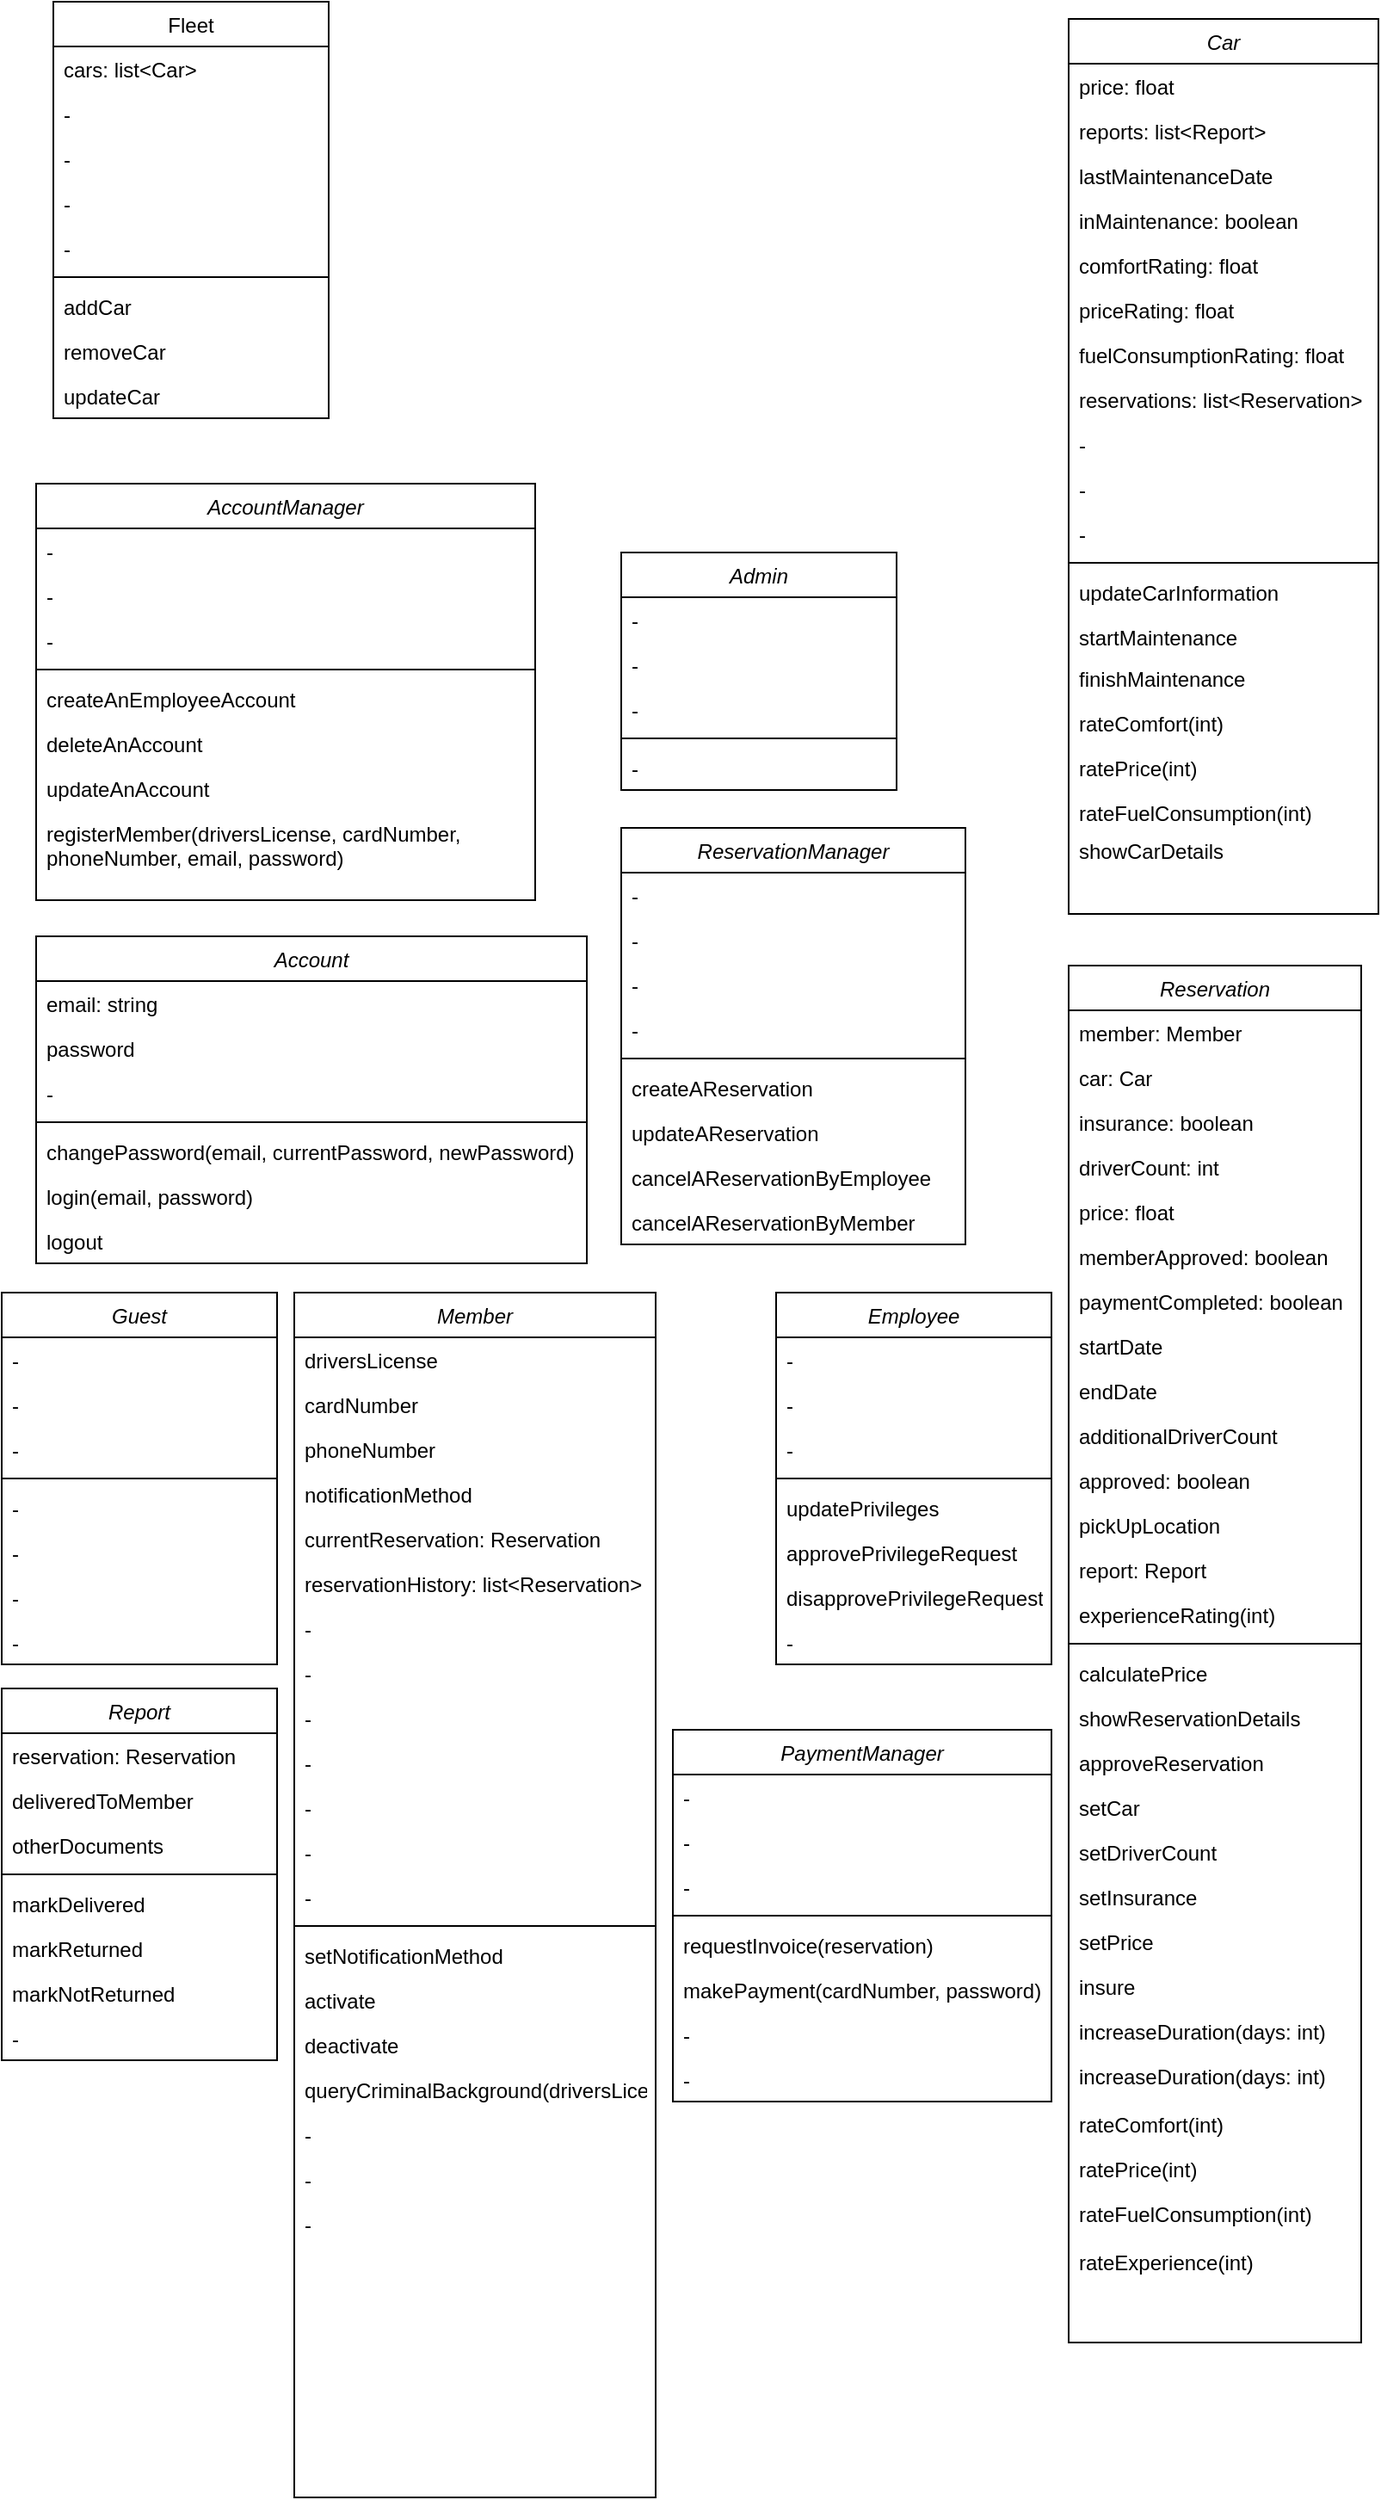 <mxfile version="12.9.11" type="device"><diagram id="C5RBs43oDa-KdzZeNtuy" name="Page-1"><mxGraphModel dx="1422" dy="1914" grid="1" gridSize="10" guides="1" tooltips="1" connect="1" arrows="1" fold="1" page="1" pageScale="1" pageWidth="827" pageHeight="1169" math="0" shadow="0"><root><mxCell id="WIyWlLk6GJQsqaUBKTNV-0"/><mxCell id="WIyWlLk6GJQsqaUBKTNV-1" parent="WIyWlLk6GJQsqaUBKTNV-0"/><mxCell id="zkfFHV4jXpPFQw0GAbJ--0" value="Admin" style="swimlane;fontStyle=2;align=center;verticalAlign=top;childLayout=stackLayout;horizontal=1;startSize=26;horizontalStack=0;resizeParent=1;resizeLast=0;collapsible=1;marginBottom=0;rounded=0;shadow=0;strokeWidth=1;" parent="WIyWlLk6GJQsqaUBKTNV-1" vertex="1"><mxGeometry x="370" y="240" width="160" height="138" as="geometry"><mxRectangle x="230" y="140" width="160" height="26" as="alternateBounds"/></mxGeometry></mxCell><mxCell id="zkfFHV4jXpPFQw0GAbJ--1" value="-" style="text;align=left;verticalAlign=top;spacingLeft=4;spacingRight=4;overflow=hidden;rotatable=0;points=[[0,0.5],[1,0.5]];portConstraint=eastwest;" parent="zkfFHV4jXpPFQw0GAbJ--0" vertex="1"><mxGeometry y="26" width="160" height="26" as="geometry"/></mxCell><mxCell id="zkfFHV4jXpPFQw0GAbJ--2" value="-" style="text;align=left;verticalAlign=top;spacingLeft=4;spacingRight=4;overflow=hidden;rotatable=0;points=[[0,0.5],[1,0.5]];portConstraint=eastwest;rounded=0;shadow=0;html=0;" parent="zkfFHV4jXpPFQw0GAbJ--0" vertex="1"><mxGeometry y="52" width="160" height="26" as="geometry"/></mxCell><mxCell id="zkfFHV4jXpPFQw0GAbJ--3" value="-" style="text;align=left;verticalAlign=top;spacingLeft=4;spacingRight=4;overflow=hidden;rotatable=0;points=[[0,0.5],[1,0.5]];portConstraint=eastwest;rounded=0;shadow=0;html=0;" parent="zkfFHV4jXpPFQw0GAbJ--0" vertex="1"><mxGeometry y="78" width="160" height="26" as="geometry"/></mxCell><mxCell id="zkfFHV4jXpPFQw0GAbJ--4" value="" style="line;html=1;strokeWidth=1;align=left;verticalAlign=middle;spacingTop=-1;spacingLeft=3;spacingRight=3;rotatable=0;labelPosition=right;points=[];portConstraint=eastwest;" parent="zkfFHV4jXpPFQw0GAbJ--0" vertex="1"><mxGeometry y="104" width="160" height="8" as="geometry"/></mxCell><mxCell id="zkfFHV4jXpPFQw0GAbJ--5" value="-" style="text;align=left;verticalAlign=top;spacingLeft=4;spacingRight=4;overflow=hidden;rotatable=0;points=[[0,0.5],[1,0.5]];portConstraint=eastwest;" parent="zkfFHV4jXpPFQw0GAbJ--0" vertex="1"><mxGeometry y="112" width="160" height="26" as="geometry"/></mxCell><mxCell id="zkfFHV4jXpPFQw0GAbJ--17" value="Fleet" style="swimlane;fontStyle=0;align=center;verticalAlign=top;childLayout=stackLayout;horizontal=1;startSize=26;horizontalStack=0;resizeParent=1;resizeLast=0;collapsible=1;marginBottom=0;rounded=0;shadow=0;strokeWidth=1;" parent="WIyWlLk6GJQsqaUBKTNV-1" vertex="1"><mxGeometry x="40" y="-80" width="160" height="242" as="geometry"><mxRectangle x="550" y="140" width="160" height="26" as="alternateBounds"/></mxGeometry></mxCell><mxCell id="zkfFHV4jXpPFQw0GAbJ--18" value="cars: list&lt;Car&gt;" style="text;align=left;verticalAlign=top;spacingLeft=4;spacingRight=4;overflow=hidden;rotatable=0;points=[[0,0.5],[1,0.5]];portConstraint=eastwest;" parent="zkfFHV4jXpPFQw0GAbJ--17" vertex="1"><mxGeometry y="26" width="160" height="26" as="geometry"/></mxCell><mxCell id="zkfFHV4jXpPFQw0GAbJ--19" value="-" style="text;align=left;verticalAlign=top;spacingLeft=4;spacingRight=4;overflow=hidden;rotatable=0;points=[[0,0.5],[1,0.5]];portConstraint=eastwest;rounded=0;shadow=0;html=0;" parent="zkfFHV4jXpPFQw0GAbJ--17" vertex="1"><mxGeometry y="52" width="160" height="26" as="geometry"/></mxCell><mxCell id="zkfFHV4jXpPFQw0GAbJ--20" value="-" style="text;align=left;verticalAlign=top;spacingLeft=4;spacingRight=4;overflow=hidden;rotatable=0;points=[[0,0.5],[1,0.5]];portConstraint=eastwest;rounded=0;shadow=0;html=0;" parent="zkfFHV4jXpPFQw0GAbJ--17" vertex="1"><mxGeometry y="78" width="160" height="26" as="geometry"/></mxCell><mxCell id="zkfFHV4jXpPFQw0GAbJ--21" value="-" style="text;align=left;verticalAlign=top;spacingLeft=4;spacingRight=4;overflow=hidden;rotatable=0;points=[[0,0.5],[1,0.5]];portConstraint=eastwest;rounded=0;shadow=0;html=0;" parent="zkfFHV4jXpPFQw0GAbJ--17" vertex="1"><mxGeometry y="104" width="160" height="26" as="geometry"/></mxCell><mxCell id="zkfFHV4jXpPFQw0GAbJ--22" value="-" style="text;align=left;verticalAlign=top;spacingLeft=4;spacingRight=4;overflow=hidden;rotatable=0;points=[[0,0.5],[1,0.5]];portConstraint=eastwest;rounded=0;shadow=0;html=0;" parent="zkfFHV4jXpPFQw0GAbJ--17" vertex="1"><mxGeometry y="130" width="160" height="26" as="geometry"/></mxCell><mxCell id="zkfFHV4jXpPFQw0GAbJ--23" value="" style="line;html=1;strokeWidth=1;align=left;verticalAlign=middle;spacingTop=-1;spacingLeft=3;spacingRight=3;rotatable=0;labelPosition=right;points=[];portConstraint=eastwest;" parent="zkfFHV4jXpPFQw0GAbJ--17" vertex="1"><mxGeometry y="156" width="160" height="8" as="geometry"/></mxCell><mxCell id="zkfFHV4jXpPFQw0GAbJ--24" value="addCar" style="text;align=left;verticalAlign=top;spacingLeft=4;spacingRight=4;overflow=hidden;rotatable=0;points=[[0,0.5],[1,0.5]];portConstraint=eastwest;" parent="zkfFHV4jXpPFQw0GAbJ--17" vertex="1"><mxGeometry y="164" width="160" height="26" as="geometry"/></mxCell><mxCell id="zkfFHV4jXpPFQw0GAbJ--25" value="removeCar" style="text;align=left;verticalAlign=top;spacingLeft=4;spacingRight=4;overflow=hidden;rotatable=0;points=[[0,0.5],[1,0.5]];portConstraint=eastwest;" parent="zkfFHV4jXpPFQw0GAbJ--17" vertex="1"><mxGeometry y="190" width="160" height="26" as="geometry"/></mxCell><mxCell id="2qs4ONxynOTmM3ThpiEe-0" value="updateCar" style="text;align=left;verticalAlign=top;spacingLeft=4;spacingRight=4;overflow=hidden;rotatable=0;points=[[0,0.5],[1,0.5]];portConstraint=eastwest;" vertex="1" parent="zkfFHV4jXpPFQw0GAbJ--17"><mxGeometry y="216" width="160" height="26" as="geometry"/></mxCell><mxCell id="2qs4ONxynOTmM3ThpiEe-1" value="Employee" style="swimlane;fontStyle=2;align=center;verticalAlign=top;childLayout=stackLayout;horizontal=1;startSize=26;horizontalStack=0;resizeParent=1;resizeLast=0;collapsible=1;marginBottom=0;rounded=0;shadow=0;strokeWidth=1;" vertex="1" parent="WIyWlLk6GJQsqaUBKTNV-1"><mxGeometry x="460" y="670" width="160" height="216" as="geometry"><mxRectangle x="230" y="140" width="160" height="26" as="alternateBounds"/></mxGeometry></mxCell><mxCell id="2qs4ONxynOTmM3ThpiEe-2" value="-" style="text;align=left;verticalAlign=top;spacingLeft=4;spacingRight=4;overflow=hidden;rotatable=0;points=[[0,0.5],[1,0.5]];portConstraint=eastwest;" vertex="1" parent="2qs4ONxynOTmM3ThpiEe-1"><mxGeometry y="26" width="160" height="26" as="geometry"/></mxCell><mxCell id="2qs4ONxynOTmM3ThpiEe-3" value="-" style="text;align=left;verticalAlign=top;spacingLeft=4;spacingRight=4;overflow=hidden;rotatable=0;points=[[0,0.5],[1,0.5]];portConstraint=eastwest;rounded=0;shadow=0;html=0;" vertex="1" parent="2qs4ONxynOTmM3ThpiEe-1"><mxGeometry y="52" width="160" height="26" as="geometry"/></mxCell><mxCell id="2qs4ONxynOTmM3ThpiEe-4" value="-" style="text;align=left;verticalAlign=top;spacingLeft=4;spacingRight=4;overflow=hidden;rotatable=0;points=[[0,0.5],[1,0.5]];portConstraint=eastwest;rounded=0;shadow=0;html=0;" vertex="1" parent="2qs4ONxynOTmM3ThpiEe-1"><mxGeometry y="78" width="160" height="26" as="geometry"/></mxCell><mxCell id="2qs4ONxynOTmM3ThpiEe-5" value="" style="line;html=1;strokeWidth=1;align=left;verticalAlign=middle;spacingTop=-1;spacingLeft=3;spacingRight=3;rotatable=0;labelPosition=right;points=[];portConstraint=eastwest;" vertex="1" parent="2qs4ONxynOTmM3ThpiEe-1"><mxGeometry y="104" width="160" height="8" as="geometry"/></mxCell><mxCell id="2qs4ONxynOTmM3ThpiEe-6" value="updatePrivileges" style="text;align=left;verticalAlign=top;spacingLeft=4;spacingRight=4;overflow=hidden;rotatable=0;points=[[0,0.5],[1,0.5]];portConstraint=eastwest;" vertex="1" parent="2qs4ONxynOTmM3ThpiEe-1"><mxGeometry y="112" width="160" height="26" as="geometry"/></mxCell><mxCell id="2qs4ONxynOTmM3ThpiEe-7" value="approvePrivilegeRequest" style="text;align=left;verticalAlign=top;spacingLeft=4;spacingRight=4;overflow=hidden;rotatable=0;points=[[0,0.5],[1,0.5]];portConstraint=eastwest;" vertex="1" parent="2qs4ONxynOTmM3ThpiEe-1"><mxGeometry y="138" width="160" height="26" as="geometry"/></mxCell><mxCell id="2qs4ONxynOTmM3ThpiEe-8" value="disapprovePrivilegeRequest" style="text;align=left;verticalAlign=top;spacingLeft=4;spacingRight=4;overflow=hidden;rotatable=0;points=[[0,0.5],[1,0.5]];portConstraint=eastwest;" vertex="1" parent="2qs4ONxynOTmM3ThpiEe-1"><mxGeometry y="164" width="160" height="26" as="geometry"/></mxCell><mxCell id="2qs4ONxynOTmM3ThpiEe-46" value="-" style="text;align=left;verticalAlign=top;spacingLeft=4;spacingRight=4;overflow=hidden;rotatable=0;points=[[0,0.5],[1,0.5]];portConstraint=eastwest;" vertex="1" parent="2qs4ONxynOTmM3ThpiEe-1"><mxGeometry y="190" width="160" height="26" as="geometry"/></mxCell><mxCell id="2qs4ONxynOTmM3ThpiEe-11" value="Account" style="swimlane;fontStyle=2;align=center;verticalAlign=top;childLayout=stackLayout;horizontal=1;startSize=26;horizontalStack=0;resizeParent=1;resizeLast=0;collapsible=1;marginBottom=0;rounded=0;shadow=0;strokeWidth=1;" vertex="1" parent="WIyWlLk6GJQsqaUBKTNV-1"><mxGeometry x="30" y="463" width="320" height="190" as="geometry"><mxRectangle x="230" y="140" width="160" height="26" as="alternateBounds"/></mxGeometry></mxCell><mxCell id="2qs4ONxynOTmM3ThpiEe-12" value="email: string" style="text;align=left;verticalAlign=top;spacingLeft=4;spacingRight=4;overflow=hidden;rotatable=0;points=[[0,0.5],[1,0.5]];portConstraint=eastwest;" vertex="1" parent="2qs4ONxynOTmM3ThpiEe-11"><mxGeometry y="26" width="320" height="26" as="geometry"/></mxCell><mxCell id="2qs4ONxynOTmM3ThpiEe-13" value="password" style="text;align=left;verticalAlign=top;spacingLeft=4;spacingRight=4;overflow=hidden;rotatable=0;points=[[0,0.5],[1,0.5]];portConstraint=eastwest;rounded=0;shadow=0;html=0;" vertex="1" parent="2qs4ONxynOTmM3ThpiEe-11"><mxGeometry y="52" width="320" height="26" as="geometry"/></mxCell><mxCell id="2qs4ONxynOTmM3ThpiEe-14" value="-" style="text;align=left;verticalAlign=top;spacingLeft=4;spacingRight=4;overflow=hidden;rotatable=0;points=[[0,0.5],[1,0.5]];portConstraint=eastwest;rounded=0;shadow=0;html=0;" vertex="1" parent="2qs4ONxynOTmM3ThpiEe-11"><mxGeometry y="78" width="320" height="26" as="geometry"/></mxCell><mxCell id="2qs4ONxynOTmM3ThpiEe-15" value="" style="line;html=1;strokeWidth=1;align=left;verticalAlign=middle;spacingTop=-1;spacingLeft=3;spacingRight=3;rotatable=0;labelPosition=right;points=[];portConstraint=eastwest;" vertex="1" parent="2qs4ONxynOTmM3ThpiEe-11"><mxGeometry y="104" width="320" height="8" as="geometry"/></mxCell><mxCell id="2qs4ONxynOTmM3ThpiEe-16" value="changePassword(email, currentPassword, newPassword)" style="text;align=left;verticalAlign=top;spacingLeft=4;spacingRight=4;overflow=hidden;rotatable=0;points=[[0,0.5],[1,0.5]];portConstraint=eastwest;whiteSpace=wrap;" vertex="1" parent="2qs4ONxynOTmM3ThpiEe-11"><mxGeometry y="112" width="320" height="26" as="geometry"/></mxCell><mxCell id="2qs4ONxynOTmM3ThpiEe-17" value="login(email, password)" style="text;align=left;verticalAlign=top;spacingLeft=4;spacingRight=4;overflow=hidden;rotatable=0;points=[[0,0.5],[1,0.5]];portConstraint=eastwest;" vertex="1" parent="2qs4ONxynOTmM3ThpiEe-11"><mxGeometry y="138" width="320" height="26" as="geometry"/></mxCell><mxCell id="2qs4ONxynOTmM3ThpiEe-18" value="logout" style="text;align=left;verticalAlign=top;spacingLeft=4;spacingRight=4;overflow=hidden;rotatable=0;points=[[0,0.5],[1,0.5]];portConstraint=eastwest;" vertex="1" parent="2qs4ONxynOTmM3ThpiEe-11"><mxGeometry y="164" width="320" height="26" as="geometry"/></mxCell><mxCell id="2qs4ONxynOTmM3ThpiEe-27" value="AccountManager" style="swimlane;fontStyle=2;align=center;verticalAlign=top;childLayout=stackLayout;horizontal=1;startSize=26;horizontalStack=0;resizeParent=1;resizeLast=0;collapsible=1;marginBottom=0;rounded=0;shadow=0;strokeWidth=1;" vertex="1" parent="WIyWlLk6GJQsqaUBKTNV-1"><mxGeometry x="30" y="200" width="290" height="242" as="geometry"><mxRectangle x="230" y="140" width="160" height="26" as="alternateBounds"/></mxGeometry></mxCell><mxCell id="2qs4ONxynOTmM3ThpiEe-28" value="-" style="text;align=left;verticalAlign=top;spacingLeft=4;spacingRight=4;overflow=hidden;rotatable=0;points=[[0,0.5],[1,0.5]];portConstraint=eastwest;" vertex="1" parent="2qs4ONxynOTmM3ThpiEe-27"><mxGeometry y="26" width="290" height="26" as="geometry"/></mxCell><mxCell id="2qs4ONxynOTmM3ThpiEe-29" value="-" style="text;align=left;verticalAlign=top;spacingLeft=4;spacingRight=4;overflow=hidden;rotatable=0;points=[[0,0.5],[1,0.5]];portConstraint=eastwest;rounded=0;shadow=0;html=0;" vertex="1" parent="2qs4ONxynOTmM3ThpiEe-27"><mxGeometry y="52" width="290" height="26" as="geometry"/></mxCell><mxCell id="2qs4ONxynOTmM3ThpiEe-30" value="-" style="text;align=left;verticalAlign=top;spacingLeft=4;spacingRight=4;overflow=hidden;rotatable=0;points=[[0,0.5],[1,0.5]];portConstraint=eastwest;rounded=0;shadow=0;html=0;" vertex="1" parent="2qs4ONxynOTmM3ThpiEe-27"><mxGeometry y="78" width="290" height="26" as="geometry"/></mxCell><mxCell id="2qs4ONxynOTmM3ThpiEe-31" value="" style="line;html=1;strokeWidth=1;align=left;verticalAlign=middle;spacingTop=-1;spacingLeft=3;spacingRight=3;rotatable=0;labelPosition=right;points=[];portConstraint=eastwest;" vertex="1" parent="2qs4ONxynOTmM3ThpiEe-27"><mxGeometry y="104" width="290" height="8" as="geometry"/></mxCell><mxCell id="2qs4ONxynOTmM3ThpiEe-32" value="createAnEmployeeAccount" style="text;align=left;verticalAlign=top;spacingLeft=4;spacingRight=4;overflow=hidden;rotatable=0;points=[[0,0.5],[1,0.5]];portConstraint=eastwest;" vertex="1" parent="2qs4ONxynOTmM3ThpiEe-27"><mxGeometry y="112" width="290" height="26" as="geometry"/></mxCell><mxCell id="2qs4ONxynOTmM3ThpiEe-33" value="deleteAnAccount" style="text;align=left;verticalAlign=top;spacingLeft=4;spacingRight=4;overflow=hidden;rotatable=0;points=[[0,0.5],[1,0.5]];portConstraint=eastwest;" vertex="1" parent="2qs4ONxynOTmM3ThpiEe-27"><mxGeometry y="138" width="290" height="26" as="geometry"/></mxCell><mxCell id="2qs4ONxynOTmM3ThpiEe-34" value="updateAnAccount" style="text;align=left;verticalAlign=top;spacingLeft=4;spacingRight=4;overflow=hidden;rotatable=0;points=[[0,0.5],[1,0.5]];portConstraint=eastwest;" vertex="1" parent="2qs4ONxynOTmM3ThpiEe-27"><mxGeometry y="164" width="290" height="26" as="geometry"/></mxCell><mxCell id="2qs4ONxynOTmM3ThpiEe-75" value="registerMember(driversLicense, cardNumber, phoneNumber, email, password)" style="text;align=left;verticalAlign=top;spacingLeft=4;spacingRight=4;overflow=hidden;rotatable=0;points=[[0,0.5],[1,0.5]];portConstraint=eastwest;whiteSpace=wrap;" vertex="1" parent="2qs4ONxynOTmM3ThpiEe-27"><mxGeometry y="190" width="290" height="40" as="geometry"/></mxCell><mxCell id="2qs4ONxynOTmM3ThpiEe-35" value="Guest" style="swimlane;fontStyle=2;align=center;verticalAlign=top;childLayout=stackLayout;horizontal=1;startSize=26;horizontalStack=0;resizeParent=1;resizeLast=0;collapsible=1;marginBottom=0;rounded=0;shadow=0;strokeWidth=1;" vertex="1" parent="WIyWlLk6GJQsqaUBKTNV-1"><mxGeometry x="10" y="670" width="160" height="216" as="geometry"><mxRectangle x="230" y="140" width="160" height="26" as="alternateBounds"/></mxGeometry></mxCell><mxCell id="2qs4ONxynOTmM3ThpiEe-36" value="-" style="text;align=left;verticalAlign=top;spacingLeft=4;spacingRight=4;overflow=hidden;rotatable=0;points=[[0,0.5],[1,0.5]];portConstraint=eastwest;" vertex="1" parent="2qs4ONxynOTmM3ThpiEe-35"><mxGeometry y="26" width="160" height="26" as="geometry"/></mxCell><mxCell id="2qs4ONxynOTmM3ThpiEe-37" value="-" style="text;align=left;verticalAlign=top;spacingLeft=4;spacingRight=4;overflow=hidden;rotatable=0;points=[[0,0.5],[1,0.5]];portConstraint=eastwest;rounded=0;shadow=0;html=0;" vertex="1" parent="2qs4ONxynOTmM3ThpiEe-35"><mxGeometry y="52" width="160" height="26" as="geometry"/></mxCell><mxCell id="2qs4ONxynOTmM3ThpiEe-38" value="-" style="text;align=left;verticalAlign=top;spacingLeft=4;spacingRight=4;overflow=hidden;rotatable=0;points=[[0,0.5],[1,0.5]];portConstraint=eastwest;rounded=0;shadow=0;html=0;" vertex="1" parent="2qs4ONxynOTmM3ThpiEe-35"><mxGeometry y="78" width="160" height="26" as="geometry"/></mxCell><mxCell id="2qs4ONxynOTmM3ThpiEe-39" value="" style="line;html=1;strokeWidth=1;align=left;verticalAlign=middle;spacingTop=-1;spacingLeft=3;spacingRight=3;rotatable=0;labelPosition=right;points=[];portConstraint=eastwest;" vertex="1" parent="2qs4ONxynOTmM3ThpiEe-35"><mxGeometry y="104" width="160" height="8" as="geometry"/></mxCell><mxCell id="2qs4ONxynOTmM3ThpiEe-40" value="-" style="text;align=left;verticalAlign=top;spacingLeft=4;spacingRight=4;overflow=hidden;rotatable=0;points=[[0,0.5],[1,0.5]];portConstraint=eastwest;" vertex="1" parent="2qs4ONxynOTmM3ThpiEe-35"><mxGeometry y="112" width="160" height="26" as="geometry"/></mxCell><mxCell id="2qs4ONxynOTmM3ThpiEe-41" value="-" style="text;align=left;verticalAlign=top;spacingLeft=4;spacingRight=4;overflow=hidden;rotatable=0;points=[[0,0.5],[1,0.5]];portConstraint=eastwest;" vertex="1" parent="2qs4ONxynOTmM3ThpiEe-35"><mxGeometry y="138" width="160" height="26" as="geometry"/></mxCell><mxCell id="2qs4ONxynOTmM3ThpiEe-42" value="-" style="text;align=left;verticalAlign=top;spacingLeft=4;spacingRight=4;overflow=hidden;rotatable=0;points=[[0,0.5],[1,0.5]];portConstraint=eastwest;" vertex="1" parent="2qs4ONxynOTmM3ThpiEe-35"><mxGeometry y="164" width="160" height="26" as="geometry"/></mxCell><mxCell id="2qs4ONxynOTmM3ThpiEe-43" value="-" style="text;align=left;verticalAlign=top;spacingLeft=4;spacingRight=4;overflow=hidden;rotatable=0;points=[[0,0.5],[1,0.5]];portConstraint=eastwest;" vertex="1" parent="2qs4ONxynOTmM3ThpiEe-35"><mxGeometry y="190" width="160" height="26" as="geometry"/></mxCell><mxCell id="2qs4ONxynOTmM3ThpiEe-57" value="Car" style="swimlane;fontStyle=2;align=center;verticalAlign=top;childLayout=stackLayout;horizontal=1;startSize=26;horizontalStack=0;resizeParent=1;resizeLast=0;collapsible=1;marginBottom=0;rounded=0;shadow=0;strokeWidth=1;" vertex="1" parent="WIyWlLk6GJQsqaUBKTNV-1"><mxGeometry x="630" y="-70" width="180" height="520" as="geometry"><mxRectangle x="230" y="140" width="160" height="26" as="alternateBounds"/></mxGeometry></mxCell><mxCell id="2qs4ONxynOTmM3ThpiEe-58" value="price: float" style="text;align=left;verticalAlign=top;spacingLeft=4;spacingRight=4;overflow=hidden;rotatable=0;points=[[0,0.5],[1,0.5]];portConstraint=eastwest;" vertex="1" parent="2qs4ONxynOTmM3ThpiEe-57"><mxGeometry y="26" width="180" height="26" as="geometry"/></mxCell><mxCell id="2qs4ONxynOTmM3ThpiEe-59" value="reports: list&lt;Report&gt;" style="text;align=left;verticalAlign=top;spacingLeft=4;spacingRight=4;overflow=hidden;rotatable=0;points=[[0,0.5],[1,0.5]];portConstraint=eastwest;rounded=0;shadow=0;html=0;" vertex="1" parent="2qs4ONxynOTmM3ThpiEe-57"><mxGeometry y="52" width="180" height="26" as="geometry"/></mxCell><mxCell id="2qs4ONxynOTmM3ThpiEe-60" value="lastMaintenanceDate" style="text;align=left;verticalAlign=top;spacingLeft=4;spacingRight=4;overflow=hidden;rotatable=0;points=[[0,0.5],[1,0.5]];portConstraint=eastwest;rounded=0;shadow=0;html=0;" vertex="1" parent="2qs4ONxynOTmM3ThpiEe-57"><mxGeometry y="78" width="180" height="26" as="geometry"/></mxCell><mxCell id="2qs4ONxynOTmM3ThpiEe-181" value="inMaintenance: boolean" style="text;align=left;verticalAlign=top;spacingLeft=4;spacingRight=4;overflow=hidden;rotatable=0;points=[[0,0.5],[1,0.5]];portConstraint=eastwest;" vertex="1" parent="2qs4ONxynOTmM3ThpiEe-57"><mxGeometry y="104" width="180" height="26" as="geometry"/></mxCell><mxCell id="2qs4ONxynOTmM3ThpiEe-182" value="comfortRating: float" style="text;align=left;verticalAlign=top;spacingLeft=4;spacingRight=4;overflow=hidden;rotatable=0;points=[[0,0.5],[1,0.5]];portConstraint=eastwest;" vertex="1" parent="2qs4ONxynOTmM3ThpiEe-57"><mxGeometry y="130" width="180" height="26" as="geometry"/></mxCell><mxCell id="2qs4ONxynOTmM3ThpiEe-187" value="priceRating: float" style="text;align=left;verticalAlign=top;spacingLeft=4;spacingRight=4;overflow=hidden;rotatable=0;points=[[0,0.5],[1,0.5]];portConstraint=eastwest;" vertex="1" parent="2qs4ONxynOTmM3ThpiEe-57"><mxGeometry y="156" width="180" height="26" as="geometry"/></mxCell><mxCell id="2qs4ONxynOTmM3ThpiEe-188" value="fuelConsumptionRating: float" style="text;align=left;verticalAlign=top;spacingLeft=4;spacingRight=4;overflow=hidden;rotatable=0;points=[[0,0.5],[1,0.5]];portConstraint=eastwest;" vertex="1" parent="2qs4ONxynOTmM3ThpiEe-57"><mxGeometry y="182" width="180" height="26" as="geometry"/></mxCell><mxCell id="2qs4ONxynOTmM3ThpiEe-189" value="reservations: list&lt;Reservation&gt;" style="text;align=left;verticalAlign=top;spacingLeft=4;spacingRight=4;overflow=hidden;rotatable=0;points=[[0,0.5],[1,0.5]];portConstraint=eastwest;" vertex="1" parent="2qs4ONxynOTmM3ThpiEe-57"><mxGeometry y="208" width="180" height="26" as="geometry"/></mxCell><mxCell id="2qs4ONxynOTmM3ThpiEe-190" value="-" style="text;align=left;verticalAlign=top;spacingLeft=4;spacingRight=4;overflow=hidden;rotatable=0;points=[[0,0.5],[1,0.5]];portConstraint=eastwest;" vertex="1" parent="2qs4ONxynOTmM3ThpiEe-57"><mxGeometry y="234" width="180" height="26" as="geometry"/></mxCell><mxCell id="2qs4ONxynOTmM3ThpiEe-191" value="-" style="text;align=left;verticalAlign=top;spacingLeft=4;spacingRight=4;overflow=hidden;rotatable=0;points=[[0,0.5],[1,0.5]];portConstraint=eastwest;" vertex="1" parent="2qs4ONxynOTmM3ThpiEe-57"><mxGeometry y="260" width="180" height="26" as="geometry"/></mxCell><mxCell id="2qs4ONxynOTmM3ThpiEe-192" value="-" style="text;align=left;verticalAlign=top;spacingLeft=4;spacingRight=4;overflow=hidden;rotatable=0;points=[[0,0.5],[1,0.5]];portConstraint=eastwest;" vertex="1" parent="2qs4ONxynOTmM3ThpiEe-57"><mxGeometry y="286" width="180" height="26" as="geometry"/></mxCell><mxCell id="2qs4ONxynOTmM3ThpiEe-61" value="" style="line;html=1;strokeWidth=1;align=left;verticalAlign=middle;spacingTop=-1;spacingLeft=3;spacingRight=3;rotatable=0;labelPosition=right;points=[];portConstraint=eastwest;" vertex="1" parent="2qs4ONxynOTmM3ThpiEe-57"><mxGeometry y="312" width="180" height="8" as="geometry"/></mxCell><mxCell id="2qs4ONxynOTmM3ThpiEe-185" value="updateCarInformation" style="text;align=left;verticalAlign=top;spacingLeft=4;spacingRight=4;overflow=hidden;rotatable=0;points=[[0,0.5],[1,0.5]];portConstraint=eastwest;" vertex="1" parent="2qs4ONxynOTmM3ThpiEe-57"><mxGeometry y="320" width="180" height="26" as="geometry"/></mxCell><mxCell id="2qs4ONxynOTmM3ThpiEe-186" value="startMaintenance" style="text;align=left;verticalAlign=top;spacingLeft=4;spacingRight=4;overflow=hidden;rotatable=0;points=[[0,0.5],[1,0.5]];portConstraint=eastwest;" vertex="1" parent="2qs4ONxynOTmM3ThpiEe-57"><mxGeometry y="346" width="180" height="26" as="geometry"/></mxCell><mxCell id="2qs4ONxynOTmM3ThpiEe-63" value="Reservation" style="swimlane;fontStyle=2;align=center;verticalAlign=top;childLayout=stackLayout;horizontal=1;startSize=26;horizontalStack=0;resizeParent=1;resizeLast=0;collapsible=1;marginBottom=0;rounded=0;shadow=0;strokeWidth=1;" vertex="1" parent="WIyWlLk6GJQsqaUBKTNV-1"><mxGeometry x="630" y="480" width="170" height="800" as="geometry"><mxRectangle x="230" y="140" width="160" height="26" as="alternateBounds"/></mxGeometry></mxCell><mxCell id="2qs4ONxynOTmM3ThpiEe-64" value="member: Member" style="text;align=left;verticalAlign=top;spacingLeft=4;spacingRight=4;overflow=hidden;rotatable=0;points=[[0,0.5],[1,0.5]];portConstraint=eastwest;" vertex="1" parent="2qs4ONxynOTmM3ThpiEe-63"><mxGeometry y="26" width="170" height="26" as="geometry"/></mxCell><mxCell id="2qs4ONxynOTmM3ThpiEe-65" value="car: Car" style="text;align=left;verticalAlign=top;spacingLeft=4;spacingRight=4;overflow=hidden;rotatable=0;points=[[0,0.5],[1,0.5]];portConstraint=eastwest;rounded=0;shadow=0;html=0;" vertex="1" parent="2qs4ONxynOTmM3ThpiEe-63"><mxGeometry y="52" width="170" height="26" as="geometry"/></mxCell><mxCell id="2qs4ONxynOTmM3ThpiEe-66" value="insurance: boolean" style="text;align=left;verticalAlign=top;spacingLeft=4;spacingRight=4;overflow=hidden;rotatable=0;points=[[0,0.5],[1,0.5]];portConstraint=eastwest;rounded=0;shadow=0;html=0;" vertex="1" parent="2qs4ONxynOTmM3ThpiEe-63"><mxGeometry y="78" width="170" height="26" as="geometry"/></mxCell><mxCell id="2qs4ONxynOTmM3ThpiEe-69" value="driverCount: int" style="text;align=left;verticalAlign=top;spacingLeft=4;spacingRight=4;overflow=hidden;rotatable=0;points=[[0,0.5],[1,0.5]];portConstraint=eastwest;rounded=0;shadow=0;html=0;" vertex="1" parent="2qs4ONxynOTmM3ThpiEe-63"><mxGeometry y="104" width="170" height="26" as="geometry"/></mxCell><mxCell id="2qs4ONxynOTmM3ThpiEe-70" value="price: float" style="text;align=left;verticalAlign=top;spacingLeft=4;spacingRight=4;overflow=hidden;rotatable=0;points=[[0,0.5],[1,0.5]];portConstraint=eastwest;rounded=0;shadow=0;html=0;" vertex="1" parent="2qs4ONxynOTmM3ThpiEe-63"><mxGeometry y="130" width="170" height="26" as="geometry"/></mxCell><mxCell id="2qs4ONxynOTmM3ThpiEe-72" value="memberApproved: boolean" style="text;align=left;verticalAlign=top;spacingLeft=4;spacingRight=4;overflow=hidden;rotatable=0;points=[[0,0.5],[1,0.5]];portConstraint=eastwest;rounded=0;shadow=0;html=0;" vertex="1" parent="2qs4ONxynOTmM3ThpiEe-63"><mxGeometry y="156" width="170" height="26" as="geometry"/></mxCell><mxCell id="2qs4ONxynOTmM3ThpiEe-73" value="paymentCompleted: boolean" style="text;align=left;verticalAlign=top;spacingLeft=4;spacingRight=4;overflow=hidden;rotatable=0;points=[[0,0.5],[1,0.5]];portConstraint=eastwest;rounded=0;shadow=0;html=0;" vertex="1" parent="2qs4ONxynOTmM3ThpiEe-63"><mxGeometry y="182" width="170" height="26" as="geometry"/></mxCell><mxCell id="2qs4ONxynOTmM3ThpiEe-74" value="startDate" style="text;align=left;verticalAlign=top;spacingLeft=4;spacingRight=4;overflow=hidden;rotatable=0;points=[[0,0.5],[1,0.5]];portConstraint=eastwest;rounded=0;shadow=0;html=0;" vertex="1" parent="2qs4ONxynOTmM3ThpiEe-63"><mxGeometry y="208" width="170" height="26" as="geometry"/></mxCell><mxCell id="2qs4ONxynOTmM3ThpiEe-97" value="endDate" style="text;align=left;verticalAlign=top;spacingLeft=4;spacingRight=4;overflow=hidden;rotatable=0;points=[[0,0.5],[1,0.5]];portConstraint=eastwest;rounded=0;shadow=0;html=0;" vertex="1" parent="2qs4ONxynOTmM3ThpiEe-63"><mxGeometry y="234" width="170" height="26" as="geometry"/></mxCell><mxCell id="2qs4ONxynOTmM3ThpiEe-98" value="additionalDriverCount" style="text;align=left;verticalAlign=top;spacingLeft=4;spacingRight=4;overflow=hidden;rotatable=0;points=[[0,0.5],[1,0.5]];portConstraint=eastwest;rounded=0;shadow=0;html=0;" vertex="1" parent="2qs4ONxynOTmM3ThpiEe-63"><mxGeometry y="260" width="170" height="26" as="geometry"/></mxCell><mxCell id="2qs4ONxynOTmM3ThpiEe-108" value="approved: boolean" style="text;align=left;verticalAlign=top;spacingLeft=4;spacingRight=4;overflow=hidden;rotatable=0;points=[[0,0.5],[1,0.5]];portConstraint=eastwest;rounded=0;shadow=0;html=0;" vertex="1" parent="2qs4ONxynOTmM3ThpiEe-63"><mxGeometry y="286" width="170" height="26" as="geometry"/></mxCell><mxCell id="2qs4ONxynOTmM3ThpiEe-109" value="pickUpLocation" style="text;align=left;verticalAlign=top;spacingLeft=4;spacingRight=4;overflow=hidden;rotatable=0;points=[[0,0.5],[1,0.5]];portConstraint=eastwest;rounded=0;shadow=0;html=0;" vertex="1" parent="2qs4ONxynOTmM3ThpiEe-63"><mxGeometry y="312" width="170" height="26" as="geometry"/></mxCell><mxCell id="2qs4ONxynOTmM3ThpiEe-110" value="report: Report" style="text;align=left;verticalAlign=top;spacingLeft=4;spacingRight=4;overflow=hidden;rotatable=0;points=[[0,0.5],[1,0.5]];portConstraint=eastwest;rounded=0;shadow=0;html=0;" vertex="1" parent="2qs4ONxynOTmM3ThpiEe-63"><mxGeometry y="338" width="170" height="26" as="geometry"/></mxCell><mxCell id="2qs4ONxynOTmM3ThpiEe-111" value="experienceRating(int)" style="text;align=left;verticalAlign=top;spacingLeft=4;spacingRight=4;overflow=hidden;rotatable=0;points=[[0,0.5],[1,0.5]];portConstraint=eastwest;rounded=0;shadow=0;html=0;" vertex="1" parent="2qs4ONxynOTmM3ThpiEe-63"><mxGeometry y="364" width="170" height="26" as="geometry"/></mxCell><mxCell id="2qs4ONxynOTmM3ThpiEe-114" value="" style="line;html=1;strokeWidth=1;align=left;verticalAlign=middle;spacingTop=-1;spacingLeft=3;spacingRight=3;rotatable=0;labelPosition=right;points=[];portConstraint=eastwest;" vertex="1" parent="2qs4ONxynOTmM3ThpiEe-63"><mxGeometry y="390" width="170" height="8" as="geometry"/></mxCell><mxCell id="2qs4ONxynOTmM3ThpiEe-113" value="calculatePrice" style="text;align=left;verticalAlign=top;spacingLeft=4;spacingRight=4;overflow=hidden;rotatable=0;points=[[0,0.5],[1,0.5]];portConstraint=eastwest;rounded=0;shadow=0;html=0;" vertex="1" parent="2qs4ONxynOTmM3ThpiEe-63"><mxGeometry y="398" width="170" height="26" as="geometry"/></mxCell><mxCell id="2qs4ONxynOTmM3ThpiEe-117" value="showReservationDetails" style="text;align=left;verticalAlign=top;spacingLeft=4;spacingRight=4;overflow=hidden;rotatable=0;points=[[0,0.5],[1,0.5]];portConstraint=eastwest;rounded=0;shadow=0;html=0;" vertex="1" parent="2qs4ONxynOTmM3ThpiEe-63"><mxGeometry y="424" width="170" height="26" as="geometry"/></mxCell><mxCell id="2qs4ONxynOTmM3ThpiEe-118" value="approveReservation" style="text;align=left;verticalAlign=top;spacingLeft=4;spacingRight=4;overflow=hidden;rotatable=0;points=[[0,0.5],[1,0.5]];portConstraint=eastwest;rounded=0;shadow=0;html=0;" vertex="1" parent="2qs4ONxynOTmM3ThpiEe-63"><mxGeometry y="450" width="170" height="26" as="geometry"/></mxCell><mxCell id="2qs4ONxynOTmM3ThpiEe-119" value="setCar" style="text;align=left;verticalAlign=top;spacingLeft=4;spacingRight=4;overflow=hidden;rotatable=0;points=[[0,0.5],[1,0.5]];portConstraint=eastwest;rounded=0;shadow=0;html=0;" vertex="1" parent="2qs4ONxynOTmM3ThpiEe-63"><mxGeometry y="476" width="170" height="26" as="geometry"/></mxCell><mxCell id="2qs4ONxynOTmM3ThpiEe-123" value="setDriverCount" style="text;align=left;verticalAlign=top;spacingLeft=4;spacingRight=4;overflow=hidden;rotatable=0;points=[[0,0.5],[1,0.5]];portConstraint=eastwest;rounded=0;shadow=0;html=0;" vertex="1" parent="2qs4ONxynOTmM3ThpiEe-63"><mxGeometry y="502" width="170" height="26" as="geometry"/></mxCell><mxCell id="2qs4ONxynOTmM3ThpiEe-124" value="setInsurance" style="text;align=left;verticalAlign=top;spacingLeft=4;spacingRight=4;overflow=hidden;rotatable=0;points=[[0,0.5],[1,0.5]];portConstraint=eastwest;rounded=0;shadow=0;html=0;" vertex="1" parent="2qs4ONxynOTmM3ThpiEe-63"><mxGeometry y="528" width="170" height="26" as="geometry"/></mxCell><mxCell id="2qs4ONxynOTmM3ThpiEe-131" value="setPrice" style="text;align=left;verticalAlign=top;spacingLeft=4;spacingRight=4;overflow=hidden;rotatable=0;points=[[0,0.5],[1,0.5]];portConstraint=eastwest;rounded=0;shadow=0;html=0;" vertex="1" parent="2qs4ONxynOTmM3ThpiEe-63"><mxGeometry y="554" width="170" height="26" as="geometry"/></mxCell><mxCell id="2qs4ONxynOTmM3ThpiEe-132" value="insure" style="text;align=left;verticalAlign=top;spacingLeft=4;spacingRight=4;overflow=hidden;rotatable=0;points=[[0,0.5],[1,0.5]];portConstraint=eastwest;rounded=0;shadow=0;html=0;" vertex="1" parent="2qs4ONxynOTmM3ThpiEe-63"><mxGeometry y="580" width="170" height="26" as="geometry"/></mxCell><mxCell id="2qs4ONxynOTmM3ThpiEe-133" value="increaseDuration(days: int)" style="text;align=left;verticalAlign=top;spacingLeft=4;spacingRight=4;overflow=hidden;rotatable=0;points=[[0,0.5],[1,0.5]];portConstraint=eastwest;rounded=0;shadow=0;html=0;" vertex="1" parent="2qs4ONxynOTmM3ThpiEe-63"><mxGeometry y="606" width="170" height="26" as="geometry"/></mxCell><mxCell id="2qs4ONxynOTmM3ThpiEe-202" value="increaseDuration(days: int)" style="text;align=left;verticalAlign=top;spacingLeft=4;spacingRight=4;overflow=hidden;rotatable=0;points=[[0,0.5],[1,0.5]];portConstraint=eastwest;rounded=0;shadow=0;html=0;" vertex="1" parent="2qs4ONxynOTmM3ThpiEe-63"><mxGeometry y="632" width="170" height="26" as="geometry"/></mxCell><mxCell id="2qs4ONxynOTmM3ThpiEe-80" value="ReservationManager" style="swimlane;fontStyle=2;align=center;verticalAlign=top;childLayout=stackLayout;horizontal=1;startSize=26;horizontalStack=0;resizeParent=1;resizeLast=0;collapsible=1;marginBottom=0;rounded=0;shadow=0;strokeWidth=1;" vertex="1" parent="WIyWlLk6GJQsqaUBKTNV-1"><mxGeometry x="370" y="400" width="200" height="242" as="geometry"><mxRectangle x="230" y="140" width="160" height="26" as="alternateBounds"/></mxGeometry></mxCell><mxCell id="2qs4ONxynOTmM3ThpiEe-81" value="-" style="text;align=left;verticalAlign=top;spacingLeft=4;spacingRight=4;overflow=hidden;rotatable=0;points=[[0,0.5],[1,0.5]];portConstraint=eastwest;" vertex="1" parent="2qs4ONxynOTmM3ThpiEe-80"><mxGeometry y="26" width="200" height="26" as="geometry"/></mxCell><mxCell id="2qs4ONxynOTmM3ThpiEe-82" value="-" style="text;align=left;verticalAlign=top;spacingLeft=4;spacingRight=4;overflow=hidden;rotatable=0;points=[[0,0.5],[1,0.5]];portConstraint=eastwest;rounded=0;shadow=0;html=0;" vertex="1" parent="2qs4ONxynOTmM3ThpiEe-80"><mxGeometry y="52" width="200" height="26" as="geometry"/></mxCell><mxCell id="2qs4ONxynOTmM3ThpiEe-83" value="-" style="text;align=left;verticalAlign=top;spacingLeft=4;spacingRight=4;overflow=hidden;rotatable=0;points=[[0,0.5],[1,0.5]];portConstraint=eastwest;rounded=0;shadow=0;html=0;" vertex="1" parent="2qs4ONxynOTmM3ThpiEe-80"><mxGeometry y="78" width="200" height="26" as="geometry"/></mxCell><mxCell id="2qs4ONxynOTmM3ThpiEe-86" value="-" style="text;align=left;verticalAlign=top;spacingLeft=4;spacingRight=4;overflow=hidden;rotatable=0;points=[[0,0.5],[1,0.5]];portConstraint=eastwest;rounded=0;shadow=0;html=0;" vertex="1" parent="2qs4ONxynOTmM3ThpiEe-80"><mxGeometry y="104" width="200" height="26" as="geometry"/></mxCell><mxCell id="2qs4ONxynOTmM3ThpiEe-87" value="" style="line;html=1;strokeWidth=1;align=left;verticalAlign=middle;spacingTop=-1;spacingLeft=3;spacingRight=3;rotatable=0;labelPosition=right;points=[];portConstraint=eastwest;" vertex="1" parent="2qs4ONxynOTmM3ThpiEe-80"><mxGeometry y="130" width="200" height="8" as="geometry"/></mxCell><mxCell id="2qs4ONxynOTmM3ThpiEe-89" value="createAReservation" style="text;align=left;verticalAlign=top;spacingLeft=4;spacingRight=4;overflow=hidden;rotatable=0;points=[[0,0.5],[1,0.5]];portConstraint=eastwest;rounded=0;shadow=0;html=0;" vertex="1" parent="2qs4ONxynOTmM3ThpiEe-80"><mxGeometry y="138" width="200" height="26" as="geometry"/></mxCell><mxCell id="2qs4ONxynOTmM3ThpiEe-91" value="updateAReservation" style="text;align=left;verticalAlign=top;spacingLeft=4;spacingRight=4;overflow=hidden;rotatable=0;points=[[0,0.5],[1,0.5]];portConstraint=eastwest;rounded=0;shadow=0;html=0;" vertex="1" parent="2qs4ONxynOTmM3ThpiEe-80"><mxGeometry y="164" width="200" height="26" as="geometry"/></mxCell><mxCell id="2qs4ONxynOTmM3ThpiEe-92" value="cancelAReservationByEmployee" style="text;align=left;verticalAlign=top;spacingLeft=4;spacingRight=4;overflow=hidden;rotatable=0;points=[[0,0.5],[1,0.5]];portConstraint=eastwest;rounded=0;shadow=0;html=0;" vertex="1" parent="2qs4ONxynOTmM3ThpiEe-80"><mxGeometry y="190" width="200" height="26" as="geometry"/></mxCell><mxCell id="2qs4ONxynOTmM3ThpiEe-104" value="cancelAReservationByMember" style="text;align=left;verticalAlign=top;spacingLeft=4;spacingRight=4;overflow=hidden;rotatable=0;points=[[0,0.5],[1,0.5]];portConstraint=eastwest;rounded=0;shadow=0;html=0;" vertex="1" parent="2qs4ONxynOTmM3ThpiEe-80"><mxGeometry y="216" width="200" height="26" as="geometry"/></mxCell><mxCell id="2qs4ONxynOTmM3ThpiEe-134" value="PaymentManager" style="swimlane;fontStyle=2;align=center;verticalAlign=top;childLayout=stackLayout;horizontal=1;startSize=26;horizontalStack=0;resizeParent=1;resizeLast=0;collapsible=1;marginBottom=0;rounded=0;shadow=0;strokeWidth=1;" vertex="1" parent="WIyWlLk6GJQsqaUBKTNV-1"><mxGeometry x="400" y="924" width="220" height="216" as="geometry"><mxRectangle x="230" y="140" width="160" height="26" as="alternateBounds"/></mxGeometry></mxCell><mxCell id="2qs4ONxynOTmM3ThpiEe-135" value="-" style="text;align=left;verticalAlign=top;spacingLeft=4;spacingRight=4;overflow=hidden;rotatable=0;points=[[0,0.5],[1,0.5]];portConstraint=eastwest;" vertex="1" parent="2qs4ONxynOTmM3ThpiEe-134"><mxGeometry y="26" width="220" height="26" as="geometry"/></mxCell><mxCell id="2qs4ONxynOTmM3ThpiEe-136" value="-" style="text;align=left;verticalAlign=top;spacingLeft=4;spacingRight=4;overflow=hidden;rotatable=0;points=[[0,0.5],[1,0.5]];portConstraint=eastwest;rounded=0;shadow=0;html=0;" vertex="1" parent="2qs4ONxynOTmM3ThpiEe-134"><mxGeometry y="52" width="220" height="26" as="geometry"/></mxCell><mxCell id="2qs4ONxynOTmM3ThpiEe-137" value="-" style="text;align=left;verticalAlign=top;spacingLeft=4;spacingRight=4;overflow=hidden;rotatable=0;points=[[0,0.5],[1,0.5]];portConstraint=eastwest;rounded=0;shadow=0;html=0;" vertex="1" parent="2qs4ONxynOTmM3ThpiEe-134"><mxGeometry y="78" width="220" height="26" as="geometry"/></mxCell><mxCell id="2qs4ONxynOTmM3ThpiEe-138" value="" style="line;html=1;strokeWidth=1;align=left;verticalAlign=middle;spacingTop=-1;spacingLeft=3;spacingRight=3;rotatable=0;labelPosition=right;points=[];portConstraint=eastwest;" vertex="1" parent="2qs4ONxynOTmM3ThpiEe-134"><mxGeometry y="104" width="220" height="8" as="geometry"/></mxCell><mxCell id="2qs4ONxynOTmM3ThpiEe-139" value="requestInvoice(reservation)" style="text;align=left;verticalAlign=top;spacingLeft=4;spacingRight=4;overflow=hidden;rotatable=0;points=[[0,0.5],[1,0.5]];portConstraint=eastwest;" vertex="1" parent="2qs4ONxynOTmM3ThpiEe-134"><mxGeometry y="112" width="220" height="26" as="geometry"/></mxCell><mxCell id="2qs4ONxynOTmM3ThpiEe-140" value="makePayment(cardNumber, password)" style="text;align=left;verticalAlign=top;spacingLeft=4;spacingRight=4;overflow=hidden;rotatable=0;points=[[0,0.5],[1,0.5]];portConstraint=eastwest;" vertex="1" parent="2qs4ONxynOTmM3ThpiEe-134"><mxGeometry y="138" width="220" height="26" as="geometry"/></mxCell><mxCell id="2qs4ONxynOTmM3ThpiEe-141" value="-" style="text;align=left;verticalAlign=top;spacingLeft=4;spacingRight=4;overflow=hidden;rotatable=0;points=[[0,0.5],[1,0.5]];portConstraint=eastwest;" vertex="1" parent="2qs4ONxynOTmM3ThpiEe-134"><mxGeometry y="164" width="220" height="26" as="geometry"/></mxCell><mxCell id="2qs4ONxynOTmM3ThpiEe-142" value="-" style="text;align=left;verticalAlign=top;spacingLeft=4;spacingRight=4;overflow=hidden;rotatable=0;points=[[0,0.5],[1,0.5]];portConstraint=eastwest;" vertex="1" parent="2qs4ONxynOTmM3ThpiEe-134"><mxGeometry y="190" width="220" height="26" as="geometry"/></mxCell><mxCell id="2qs4ONxynOTmM3ThpiEe-147" value="Member" style="swimlane;fontStyle=2;align=center;verticalAlign=top;childLayout=stackLayout;horizontal=1;startSize=26;horizontalStack=0;resizeParent=1;resizeLast=0;collapsible=1;marginBottom=0;rounded=0;shadow=0;strokeWidth=1;" vertex="1" parent="WIyWlLk6GJQsqaUBKTNV-1"><mxGeometry x="180" y="670" width="210" height="700" as="geometry"><mxRectangle x="230" y="140" width="160" height="26" as="alternateBounds"/></mxGeometry></mxCell><mxCell id="2qs4ONxynOTmM3ThpiEe-148" value="driversLicense" style="text;align=left;verticalAlign=top;spacingLeft=4;spacingRight=4;overflow=hidden;rotatable=0;points=[[0,0.5],[1,0.5]];portConstraint=eastwest;" vertex="1" parent="2qs4ONxynOTmM3ThpiEe-147"><mxGeometry y="26" width="210" height="26" as="geometry"/></mxCell><mxCell id="2qs4ONxynOTmM3ThpiEe-150" value="cardNumber" style="text;align=left;verticalAlign=top;spacingLeft=4;spacingRight=4;overflow=hidden;rotatable=0;points=[[0,0.5],[1,0.5]];portConstraint=eastwest;rounded=0;shadow=0;html=0;" vertex="1" parent="2qs4ONxynOTmM3ThpiEe-147"><mxGeometry y="52" width="210" height="26" as="geometry"/></mxCell><mxCell id="2qs4ONxynOTmM3ThpiEe-151" value="phoneNumber" style="text;align=left;verticalAlign=top;spacingLeft=4;spacingRight=4;overflow=hidden;rotatable=0;points=[[0,0.5],[1,0.5]];portConstraint=eastwest;rounded=0;shadow=0;html=0;" vertex="1" parent="2qs4ONxynOTmM3ThpiEe-147"><mxGeometry y="78" width="210" height="26" as="geometry"/></mxCell><mxCell id="2qs4ONxynOTmM3ThpiEe-152" value="notificationMethod" style="text;align=left;verticalAlign=top;spacingLeft=4;spacingRight=4;overflow=hidden;rotatable=0;points=[[0,0.5],[1,0.5]];portConstraint=eastwest;rounded=0;shadow=0;html=0;" vertex="1" parent="2qs4ONxynOTmM3ThpiEe-147"><mxGeometry y="104" width="210" height="26" as="geometry"/></mxCell><mxCell id="2qs4ONxynOTmM3ThpiEe-153" value="currentReservation: Reservation" style="text;align=left;verticalAlign=top;spacingLeft=4;spacingRight=4;overflow=hidden;rotatable=0;points=[[0,0.5],[1,0.5]];portConstraint=eastwest;rounded=0;shadow=0;html=0;" vertex="1" parent="2qs4ONxynOTmM3ThpiEe-147"><mxGeometry y="130" width="210" height="26" as="geometry"/></mxCell><mxCell id="2qs4ONxynOTmM3ThpiEe-154" value="reservationHistory: list&lt;Reservation&gt;" style="text;align=left;verticalAlign=top;spacingLeft=4;spacingRight=4;overflow=hidden;rotatable=0;points=[[0,0.5],[1,0.5]];portConstraint=eastwest;rounded=0;shadow=0;html=0;" vertex="1" parent="2qs4ONxynOTmM3ThpiEe-147"><mxGeometry y="156" width="210" height="26" as="geometry"/></mxCell><mxCell id="2qs4ONxynOTmM3ThpiEe-155" value="-" style="text;align=left;verticalAlign=top;spacingLeft=4;spacingRight=4;overflow=hidden;rotatable=0;points=[[0,0.5],[1,0.5]];portConstraint=eastwest;rounded=0;shadow=0;html=0;" vertex="1" parent="2qs4ONxynOTmM3ThpiEe-147"><mxGeometry y="182" width="210" height="26" as="geometry"/></mxCell><mxCell id="2qs4ONxynOTmM3ThpiEe-156" value="-" style="text;align=left;verticalAlign=top;spacingLeft=4;spacingRight=4;overflow=hidden;rotatable=0;points=[[0,0.5],[1,0.5]];portConstraint=eastwest;rounded=0;shadow=0;html=0;" vertex="1" parent="2qs4ONxynOTmM3ThpiEe-147"><mxGeometry y="208" width="210" height="26" as="geometry"/></mxCell><mxCell id="2qs4ONxynOTmM3ThpiEe-157" value="-" style="text;align=left;verticalAlign=top;spacingLeft=4;spacingRight=4;overflow=hidden;rotatable=0;points=[[0,0.5],[1,0.5]];portConstraint=eastwest;rounded=0;shadow=0;html=0;" vertex="1" parent="2qs4ONxynOTmM3ThpiEe-147"><mxGeometry y="234" width="210" height="26" as="geometry"/></mxCell><mxCell id="2qs4ONxynOTmM3ThpiEe-158" value="-" style="text;align=left;verticalAlign=top;spacingLeft=4;spacingRight=4;overflow=hidden;rotatable=0;points=[[0,0.5],[1,0.5]];portConstraint=eastwest;rounded=0;shadow=0;html=0;" vertex="1" parent="2qs4ONxynOTmM3ThpiEe-147"><mxGeometry y="260" width="210" height="26" as="geometry"/></mxCell><mxCell id="2qs4ONxynOTmM3ThpiEe-159" value="-" style="text;align=left;verticalAlign=top;spacingLeft=4;spacingRight=4;overflow=hidden;rotatable=0;points=[[0,0.5],[1,0.5]];portConstraint=eastwest;rounded=0;shadow=0;html=0;" vertex="1" parent="2qs4ONxynOTmM3ThpiEe-147"><mxGeometry y="286" width="210" height="26" as="geometry"/></mxCell><mxCell id="2qs4ONxynOTmM3ThpiEe-160" value="-" style="text;align=left;verticalAlign=top;spacingLeft=4;spacingRight=4;overflow=hidden;rotatable=0;points=[[0,0.5],[1,0.5]];portConstraint=eastwest;rounded=0;shadow=0;html=0;" vertex="1" parent="2qs4ONxynOTmM3ThpiEe-147"><mxGeometry y="312" width="210" height="26" as="geometry"/></mxCell><mxCell id="2qs4ONxynOTmM3ThpiEe-161" value="-" style="text;align=left;verticalAlign=top;spacingLeft=4;spacingRight=4;overflow=hidden;rotatable=0;points=[[0,0.5],[1,0.5]];portConstraint=eastwest;rounded=0;shadow=0;html=0;" vertex="1" parent="2qs4ONxynOTmM3ThpiEe-147"><mxGeometry y="338" width="210" height="26" as="geometry"/></mxCell><mxCell id="2qs4ONxynOTmM3ThpiEe-162" value="" style="line;html=1;strokeWidth=1;align=left;verticalAlign=middle;spacingTop=-1;spacingLeft=3;spacingRight=3;rotatable=0;labelPosition=right;points=[];portConstraint=eastwest;" vertex="1" parent="2qs4ONxynOTmM3ThpiEe-147"><mxGeometry y="364" width="210" height="8" as="geometry"/></mxCell><mxCell id="2qs4ONxynOTmM3ThpiEe-164" value="setNotificationMethod" style="text;align=left;verticalAlign=top;spacingLeft=4;spacingRight=4;overflow=hidden;rotatable=0;points=[[0,0.5],[1,0.5]];portConstraint=eastwest;rounded=0;shadow=0;html=0;" vertex="1" parent="2qs4ONxynOTmM3ThpiEe-147"><mxGeometry y="372" width="210" height="26" as="geometry"/></mxCell><mxCell id="2qs4ONxynOTmM3ThpiEe-165" value="activate" style="text;align=left;verticalAlign=top;spacingLeft=4;spacingRight=4;overflow=hidden;rotatable=0;points=[[0,0.5],[1,0.5]];portConstraint=eastwest;rounded=0;shadow=0;html=0;" vertex="1" parent="2qs4ONxynOTmM3ThpiEe-147"><mxGeometry y="398" width="210" height="26" as="geometry"/></mxCell><mxCell id="2qs4ONxynOTmM3ThpiEe-166" value="deactivate" style="text;align=left;verticalAlign=top;spacingLeft=4;spacingRight=4;overflow=hidden;rotatable=0;points=[[0,0.5],[1,0.5]];portConstraint=eastwest;rounded=0;shadow=0;html=0;" vertex="1" parent="2qs4ONxynOTmM3ThpiEe-147"><mxGeometry y="424" width="210" height="26" as="geometry"/></mxCell><mxCell id="2qs4ONxynOTmM3ThpiEe-167" value="queryCriminalBackground(driversLicense)" style="text;align=left;verticalAlign=top;spacingLeft=4;spacingRight=4;overflow=hidden;rotatable=0;points=[[0,0.5],[1,0.5]];portConstraint=eastwest;rounded=0;shadow=0;html=0;" vertex="1" parent="2qs4ONxynOTmM3ThpiEe-147"><mxGeometry y="450" width="210" height="26" as="geometry"/></mxCell><mxCell id="2qs4ONxynOTmM3ThpiEe-169" value="-" style="text;align=left;verticalAlign=top;spacingLeft=4;spacingRight=4;overflow=hidden;rotatable=0;points=[[0,0.5],[1,0.5]];portConstraint=eastwest;rounded=0;shadow=0;html=0;" vertex="1" parent="2qs4ONxynOTmM3ThpiEe-147"><mxGeometry y="476" width="210" height="26" as="geometry"/></mxCell><mxCell id="2qs4ONxynOTmM3ThpiEe-170" value="-" style="text;align=left;verticalAlign=top;spacingLeft=4;spacingRight=4;overflow=hidden;rotatable=0;points=[[0,0.5],[1,0.5]];portConstraint=eastwest;rounded=0;shadow=0;html=0;" vertex="1" parent="2qs4ONxynOTmM3ThpiEe-147"><mxGeometry y="502" width="210" height="26" as="geometry"/></mxCell><mxCell id="2qs4ONxynOTmM3ThpiEe-171" value="-" style="text;align=left;verticalAlign=top;spacingLeft=4;spacingRight=4;overflow=hidden;rotatable=0;points=[[0,0.5],[1,0.5]];portConstraint=eastwest;rounded=0;shadow=0;html=0;" vertex="1" parent="2qs4ONxynOTmM3ThpiEe-147"><mxGeometry y="528" width="210" height="26" as="geometry"/></mxCell><mxCell id="2qs4ONxynOTmM3ThpiEe-172" value="Report" style="swimlane;fontStyle=2;align=center;verticalAlign=top;childLayout=stackLayout;horizontal=1;startSize=26;horizontalStack=0;resizeParent=1;resizeLast=0;collapsible=1;marginBottom=0;rounded=0;shadow=0;strokeWidth=1;" vertex="1" parent="WIyWlLk6GJQsqaUBKTNV-1"><mxGeometry x="10" y="900" width="160" height="216" as="geometry"><mxRectangle x="230" y="140" width="160" height="26" as="alternateBounds"/></mxGeometry></mxCell><mxCell id="2qs4ONxynOTmM3ThpiEe-173" value="reservation: Reservation" style="text;align=left;verticalAlign=top;spacingLeft=4;spacingRight=4;overflow=hidden;rotatable=0;points=[[0,0.5],[1,0.5]];portConstraint=eastwest;" vertex="1" parent="2qs4ONxynOTmM3ThpiEe-172"><mxGeometry y="26" width="160" height="26" as="geometry"/></mxCell><mxCell id="2qs4ONxynOTmM3ThpiEe-174" value="deliveredToMember" style="text;align=left;verticalAlign=top;spacingLeft=4;spacingRight=4;overflow=hidden;rotatable=0;points=[[0,0.5],[1,0.5]];portConstraint=eastwest;rounded=0;shadow=0;html=0;" vertex="1" parent="2qs4ONxynOTmM3ThpiEe-172"><mxGeometry y="52" width="160" height="26" as="geometry"/></mxCell><mxCell id="2qs4ONxynOTmM3ThpiEe-175" value="otherDocuments" style="text;align=left;verticalAlign=top;spacingLeft=4;spacingRight=4;overflow=hidden;rotatable=0;points=[[0,0.5],[1,0.5]];portConstraint=eastwest;rounded=0;shadow=0;html=0;" vertex="1" parent="2qs4ONxynOTmM3ThpiEe-172"><mxGeometry y="78" width="160" height="26" as="geometry"/></mxCell><mxCell id="2qs4ONxynOTmM3ThpiEe-176" value="" style="line;html=1;strokeWidth=1;align=left;verticalAlign=middle;spacingTop=-1;spacingLeft=3;spacingRight=3;rotatable=0;labelPosition=right;points=[];portConstraint=eastwest;" vertex="1" parent="2qs4ONxynOTmM3ThpiEe-172"><mxGeometry y="104" width="160" height="8" as="geometry"/></mxCell><mxCell id="2qs4ONxynOTmM3ThpiEe-177" value="markDelivered" style="text;align=left;verticalAlign=top;spacingLeft=4;spacingRight=4;overflow=hidden;rotatable=0;points=[[0,0.5],[1,0.5]];portConstraint=eastwest;" vertex="1" parent="2qs4ONxynOTmM3ThpiEe-172"><mxGeometry y="112" width="160" height="26" as="geometry"/></mxCell><mxCell id="2qs4ONxynOTmM3ThpiEe-178" value="markReturned" style="text;align=left;verticalAlign=top;spacingLeft=4;spacingRight=4;overflow=hidden;rotatable=0;points=[[0,0.5],[1,0.5]];portConstraint=eastwest;" vertex="1" parent="2qs4ONxynOTmM3ThpiEe-172"><mxGeometry y="138" width="160" height="26" as="geometry"/></mxCell><mxCell id="2qs4ONxynOTmM3ThpiEe-179" value="markNotReturned" style="text;align=left;verticalAlign=top;spacingLeft=4;spacingRight=4;overflow=hidden;rotatable=0;points=[[0,0.5],[1,0.5]];portConstraint=eastwest;" vertex="1" parent="2qs4ONxynOTmM3ThpiEe-172"><mxGeometry y="164" width="160" height="26" as="geometry"/></mxCell><mxCell id="2qs4ONxynOTmM3ThpiEe-180" value="-" style="text;align=left;verticalAlign=top;spacingLeft=4;spacingRight=4;overflow=hidden;rotatable=0;points=[[0,0.5],[1,0.5]];portConstraint=eastwest;" vertex="1" parent="2qs4ONxynOTmM3ThpiEe-172"><mxGeometry y="190" width="160" height="26" as="geometry"/></mxCell><mxCell id="2qs4ONxynOTmM3ThpiEe-197" value="finishMaintenance" style="text;align=left;verticalAlign=top;spacingLeft=4;spacingRight=4;overflow=hidden;rotatable=0;points=[[0,0.5],[1,0.5]];portConstraint=eastwest;" vertex="1" parent="WIyWlLk6GJQsqaUBKTNV-1"><mxGeometry x="630" y="300" width="180" height="26" as="geometry"/></mxCell><mxCell id="2qs4ONxynOTmM3ThpiEe-199" value="rateComfort(int)" style="text;align=left;verticalAlign=top;spacingLeft=4;spacingRight=4;overflow=hidden;rotatable=0;points=[[0,0.5],[1,0.5]];portConstraint=eastwest;" vertex="1" parent="WIyWlLk6GJQsqaUBKTNV-1"><mxGeometry x="630" y="326" width="180" height="26" as="geometry"/></mxCell><mxCell id="2qs4ONxynOTmM3ThpiEe-200" value="ratePrice(int)" style="text;align=left;verticalAlign=top;spacingLeft=4;spacingRight=4;overflow=hidden;rotatable=0;points=[[0,0.5],[1,0.5]];portConstraint=eastwest;" vertex="1" parent="WIyWlLk6GJQsqaUBKTNV-1"><mxGeometry x="630" y="352" width="180" height="28" as="geometry"/></mxCell><mxCell id="2qs4ONxynOTmM3ThpiEe-201" value="rateFuelConsumption(int)" style="text;align=left;verticalAlign=top;spacingLeft=4;spacingRight=4;overflow=hidden;rotatable=0;points=[[0,0.5],[1,0.5]];portConstraint=eastwest;" vertex="1" parent="WIyWlLk6GJQsqaUBKTNV-1"><mxGeometry x="630" y="378" width="180" height="26" as="geometry"/></mxCell><mxCell id="2qs4ONxynOTmM3ThpiEe-203" value="rateComfort(int)" style="text;align=left;verticalAlign=top;spacingLeft=4;spacingRight=4;overflow=hidden;rotatable=0;points=[[0,0.5],[1,0.5]];portConstraint=eastwest;" vertex="1" parent="WIyWlLk6GJQsqaUBKTNV-1"><mxGeometry x="630" y="1140" width="170" height="26" as="geometry"/></mxCell><mxCell id="2qs4ONxynOTmM3ThpiEe-204" value="ratePrice(int)" style="text;align=left;verticalAlign=top;spacingLeft=4;spacingRight=4;overflow=hidden;rotatable=0;points=[[0,0.5],[1,0.5]];portConstraint=eastwest;" vertex="1" parent="WIyWlLk6GJQsqaUBKTNV-1"><mxGeometry x="630" y="1166" width="170" height="26" as="geometry"/></mxCell><mxCell id="2qs4ONxynOTmM3ThpiEe-205" value="rateFuelConsumption(int)" style="text;align=left;verticalAlign=top;spacingLeft=4;spacingRight=4;overflow=hidden;rotatable=0;points=[[0,0.5],[1,0.5]];portConstraint=eastwest;" vertex="1" parent="WIyWlLk6GJQsqaUBKTNV-1"><mxGeometry x="630" y="1192" width="170" height="26" as="geometry"/></mxCell><mxCell id="2qs4ONxynOTmM3ThpiEe-233" value="rateExperience(int)" style="text;align=left;verticalAlign=top;spacingLeft=4;spacingRight=4;overflow=hidden;rotatable=0;points=[[0,0.5],[1,0.5]];portConstraint=eastwest;" vertex="1" parent="WIyWlLk6GJQsqaUBKTNV-1"><mxGeometry x="630" y="1220" width="170" height="26" as="geometry"/></mxCell><mxCell id="2qs4ONxynOTmM3ThpiEe-235" value="showCarDetails" style="text;align=left;verticalAlign=top;spacingLeft=4;spacingRight=4;overflow=hidden;rotatable=0;points=[[0,0.5],[1,0.5]];portConstraint=eastwest;" vertex="1" parent="WIyWlLk6GJQsqaUBKTNV-1"><mxGeometry x="630" y="400" width="170" height="26" as="geometry"/></mxCell></root></mxGraphModel></diagram></mxfile>